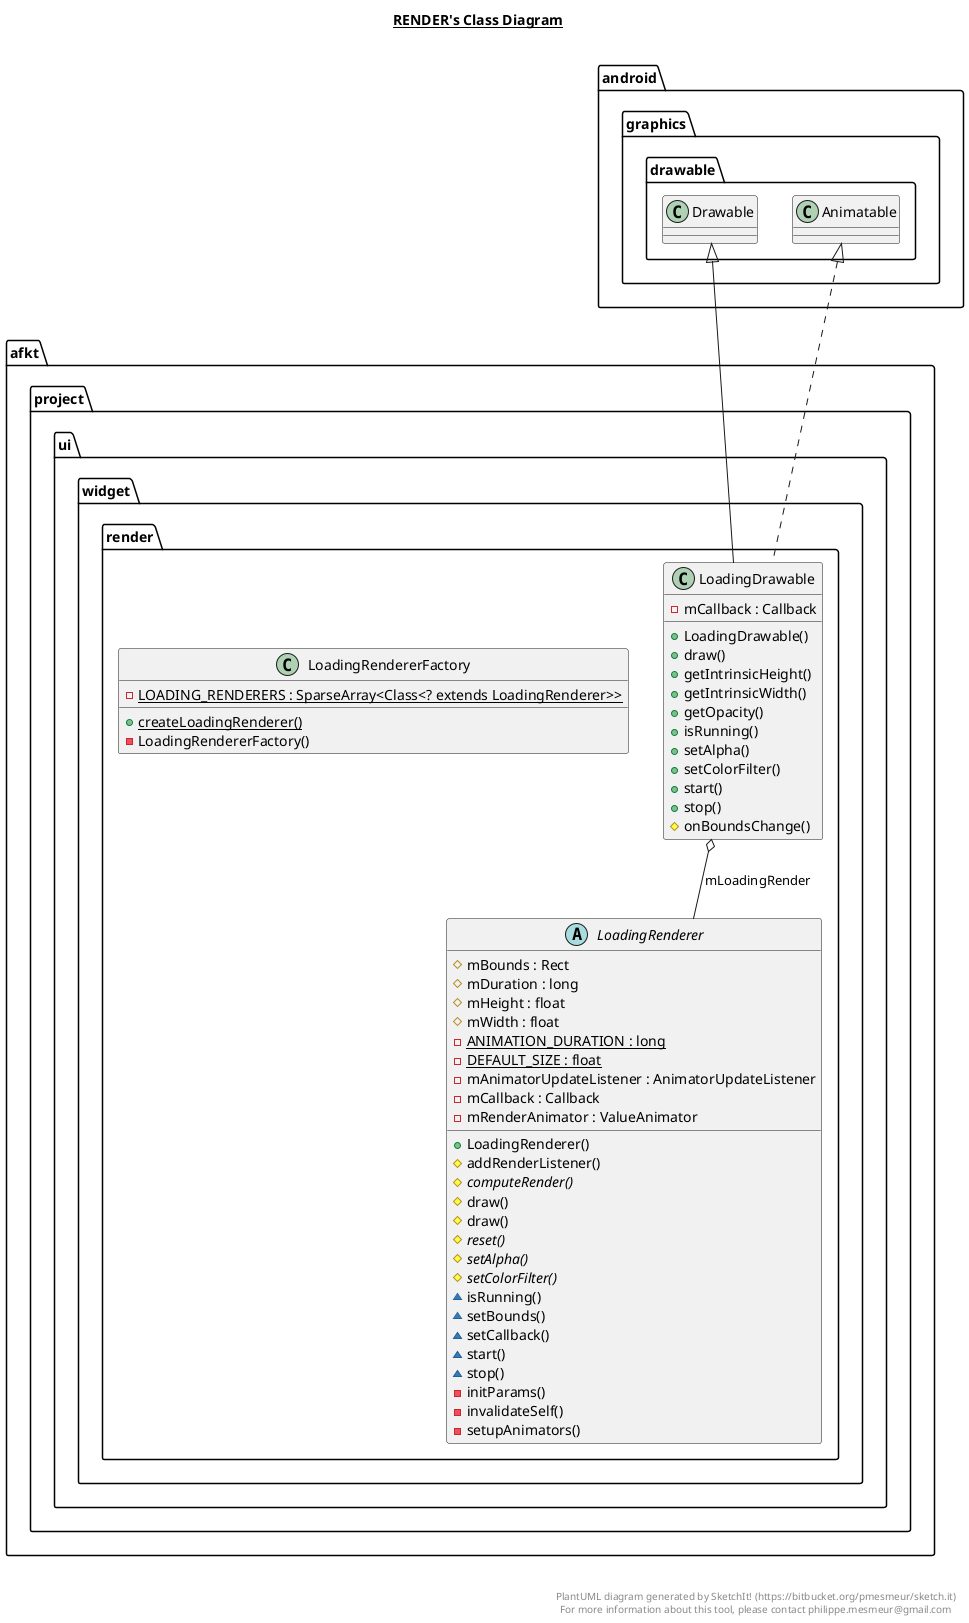 @startuml

title __RENDER's Class Diagram__\n

  namespace afkt.project {
    namespace ui {
      namespace widget {
        namespace render {
          class afkt.project.ui.widget.render.LoadingDrawable {
              - mCallback : Callback
              + LoadingDrawable()
              + draw()
              + getIntrinsicHeight()
              + getIntrinsicWidth()
              + getOpacity()
              + isRunning()
              + setAlpha()
              + setColorFilter()
              + start()
              + stop()
              # onBoundsChange()
          }
        }
      }
    }
  }
  

  namespace afkt.project {
    namespace ui {
      namespace widget {
        namespace render {
          abstract class afkt.project.ui.widget.render.LoadingRenderer {
              # mBounds : Rect
              # mDuration : long
              # mHeight : float
              # mWidth : float
              {static} - ANIMATION_DURATION : long
              {static} - DEFAULT_SIZE : float
              - mAnimatorUpdateListener : AnimatorUpdateListener
              - mCallback : Callback
              - mRenderAnimator : ValueAnimator
              + LoadingRenderer()
              # addRenderListener()
              {abstract} # computeRender()
              # draw()
              # draw()
              {abstract} # reset()
              {abstract} # setAlpha()
              {abstract} # setColorFilter()
              ~ isRunning()
              ~ setBounds()
              ~ setCallback()
              ~ start()
              ~ stop()
              - initParams()
              - invalidateSelf()
              - setupAnimators()
          }
        }
      }
    }
  }
  

  namespace afkt.project {
    namespace ui {
      namespace widget {
        namespace render {
          class afkt.project.ui.widget.render.LoadingRendererFactory {
              {static} - LOADING_RENDERERS : SparseArray<Class<? extends LoadingRenderer>>
              {static} + createLoadingRenderer()
              - LoadingRendererFactory()
          }
        }
      }
    }
  }
  

  afkt.project.ui.widget.render.LoadingDrawable .up.|> android.graphics.drawable.Animatable
  afkt.project.ui.widget.render.LoadingDrawable -up-|> android.graphics.drawable.Drawable
  afkt.project.ui.widget.render.LoadingDrawable o-- afkt.project.ui.widget.render.LoadingRenderer : mLoadingRender


right footer


PlantUML diagram generated by SketchIt! (https://bitbucket.org/pmesmeur/sketch.it)
For more information about this tool, please contact philippe.mesmeur@gmail.com
endfooter

@enduml
